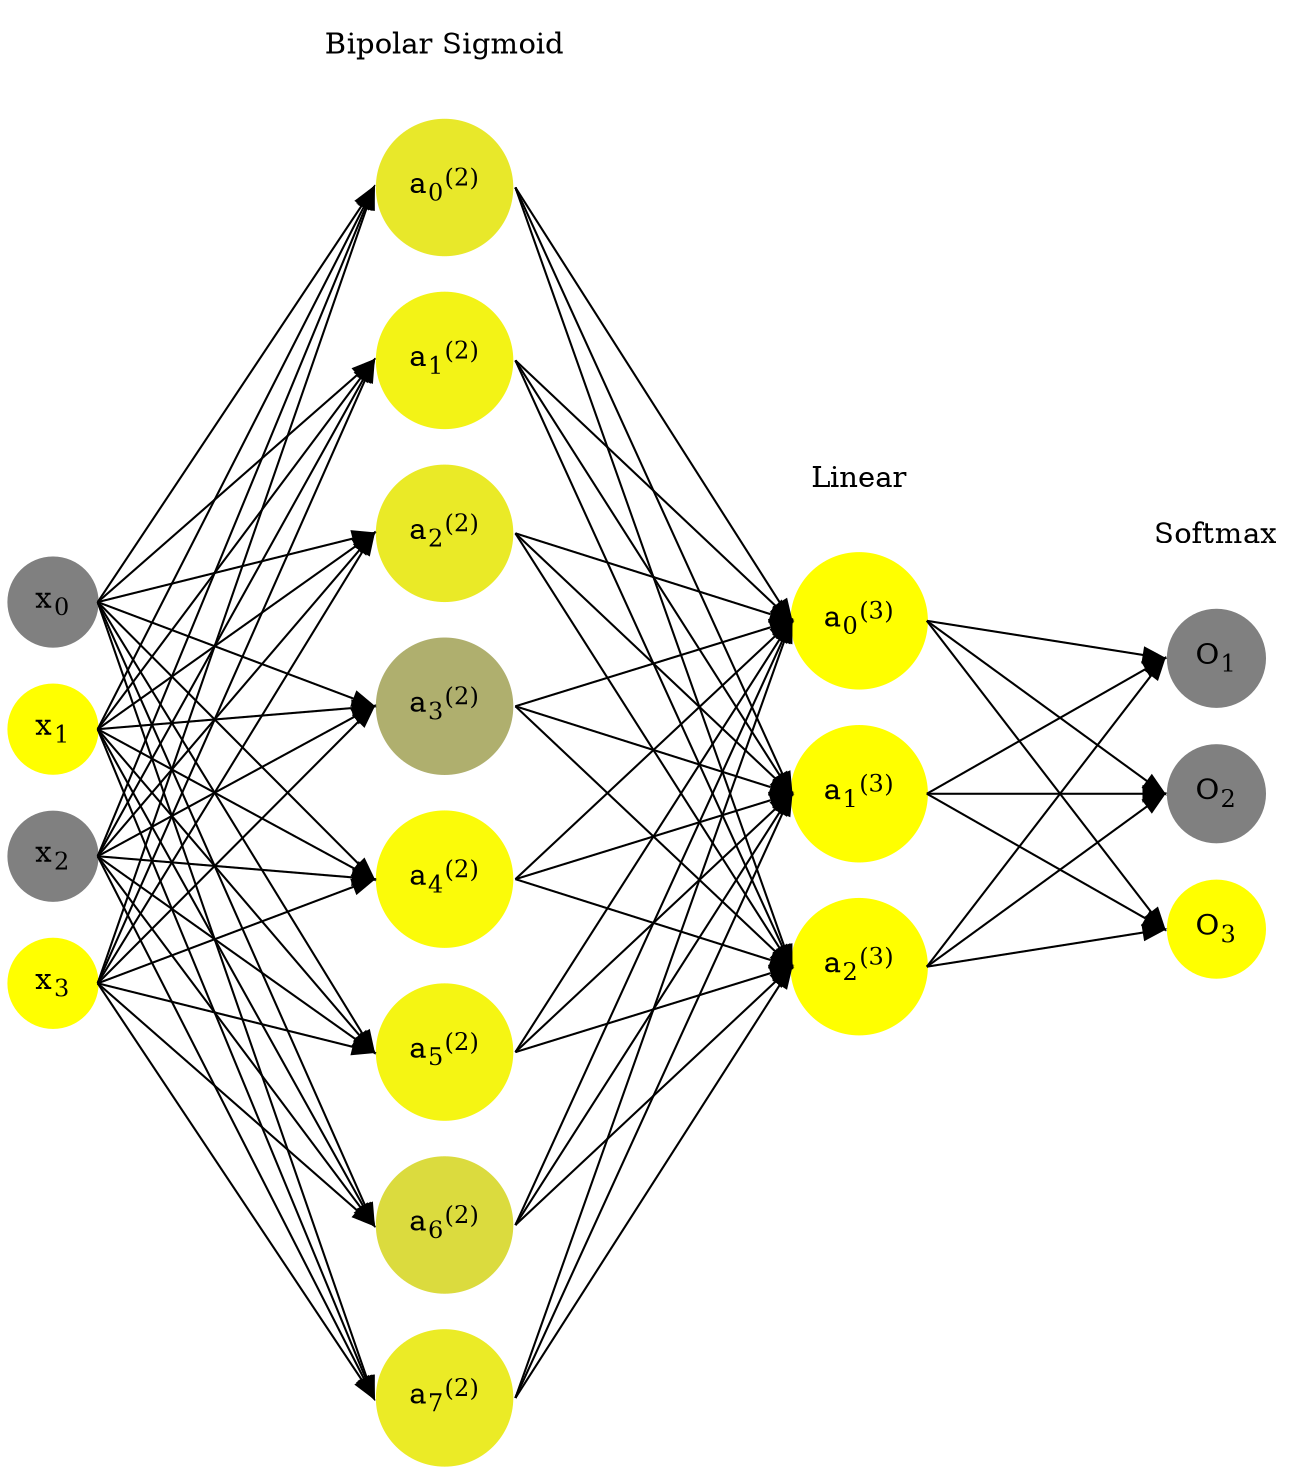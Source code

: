 digraph G {
	rankdir = LR;
	splines=false;
	edge[style=invis];
	ranksep= 1.4;
	{
	node [shape=circle, color="0.1667, 0.0, 0.5", style=filled, fillcolor="0.1667, 0.0, 0.5"];
	x0 [label=<x<sub>0</sub>>];
	}
	{
	node [shape=circle, color="0.1667, 1.0, 1.0", style=filled, fillcolor="0.1667, 1.0, 1.0"];
	x1 [label=<x<sub>1</sub>>];
	}
	{
	node [shape=circle, color="0.1667, 0.0, 0.5", style=filled, fillcolor="0.1667, 0.0, 0.5"];
	x2 [label=<x<sub>2</sub>>];
	}
	{
	node [shape=circle, color="0.1667, 1.0, 1.0", style=filled, fillcolor="0.1667, 1.0, 1.0"];
	x3 [label=<x<sub>3</sub>>];
	}
	{
	node [shape=circle, color="0.1667, 0.816046, 0.908023", style=filled, fillcolor="0.1667, 0.816046, 0.908023"];
	a02 [label=<a<sub>0</sub><sup>(2)</sup>>];
	}
	{
	node [shape=circle, color="0.1667, 0.905807, 0.952903", style=filled, fillcolor="0.1667, 0.905807, 0.952903"];
	a12 [label=<a<sub>1</sub><sup>(2)</sup>>];
	}
	{
	node [shape=circle, color="0.1667, 0.833436, 0.916718", style=filled, fillcolor="0.1667, 0.833436, 0.916718"];
	a22 [label=<a<sub>2</sub><sup>(2)</sup>>];
	}
	{
	node [shape=circle, color="0.1667, 0.368083, 0.684042", style=filled, fillcolor="0.1667, 0.368083, 0.684042"];
	a32 [label=<a<sub>3</sub><sup>(2)</sup>>];
	}
	{
	node [shape=circle, color="0.1667, 0.963609, 0.981804", style=filled, fillcolor="0.1667, 0.963609, 0.981804"];
	a42 [label=<a<sub>4</sub><sup>(2)</sup>>];
	}
	{
	node [shape=circle, color="0.1667, 0.919722, 0.959861", style=filled, fillcolor="0.1667, 0.919722, 0.959861"];
	a52 [label=<a<sub>5</sub><sup>(2)</sup>>];
	}
	{
	node [shape=circle, color="0.1667, 0.717685, 0.858842", style=filled, fillcolor="0.1667, 0.717685, 0.858842"];
	a62 [label=<a<sub>6</sub><sup>(2)</sup>>];
	}
	{
	node [shape=circle, color="0.1667, 0.838070, 0.919035", style=filled, fillcolor="0.1667, 0.838070, 0.919035"];
	a72 [label=<a<sub>7</sub><sup>(2)</sup>>];
	}
	{
	node [shape=circle, color="0.1667, 10.625600, 5.812800", style=filled, fillcolor="0.1667, 10.625600, 5.812800"];
	a03 [label=<a<sub>0</sub><sup>(3)</sup>>];
	}
	{
	node [shape=circle, color="0.1667, 14.922795, 7.961398", style=filled, fillcolor="0.1667, 14.922795, 7.961398"];
	a13 [label=<a<sub>1</sub><sup>(3)</sup>>];
	}
	{
	node [shape=circle, color="0.1667, 7.422361, 4.211180", style=filled, fillcolor="0.1667, 7.422361, 4.211180"];
	a23 [label=<a<sub>2</sub><sup>(3)</sup>>];
	}
	{
	node [shape=circle, color="0.1667, 0.0, 0.5", style=filled, fillcolor="0.1667, 0.0, 0.5"];
	O1 [label=<O<sub>1</sub>>];
	}
	{
	node [shape=circle, color="0.1667, 0.0, 0.5", style=filled, fillcolor="0.1667, 0.0, 0.5"];
	O2 [label=<O<sub>2</sub>>];
	}
	{
	node [shape=circle, color="0.1667, 1.0, 1.0", style=filled, fillcolor="0.1667, 1.0, 1.0"];
	O3 [label=<O<sub>3</sub>>];
	}
	{
	rank=same;
	x0->x1->x2->x3;
	}
	{
	rank=same;
	a02->a12->a22->a32->a42->a52->a62->a72;
	}
	{
	rank=same;
	a03->a13->a23;
	}
	{
	rank=same;
	O1->O2->O3;
	}
	l1 [shape=plaintext,label="Bipolar Sigmoid"];
	l1->a02;
	{rank=same; l1;a02};
	l2 [shape=plaintext,label="Linear"];
	l2->a03;
	{rank=same; l2;a03};
	l3 [shape=plaintext,label="Softmax"];
	l3->O1;
	{rank=same; l3;O1};
edge[style=solid, tailport=e, headport=w];
	{x0;x1;x2;x3} -> {a02;a12;a22;a32;a42;a52;a62;a72};
	{a02;a12;a22;a32;a42;a52;a62;a72} -> {a03;a13;a23};
	{a03;a13;a23} -> {O1,O2,O3};
}